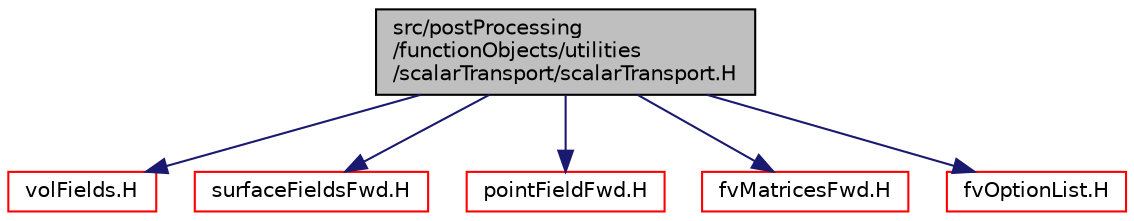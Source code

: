 digraph "src/postProcessing/functionObjects/utilities/scalarTransport/scalarTransport.H"
{
  bgcolor="transparent";
  edge [fontname="Helvetica",fontsize="10",labelfontname="Helvetica",labelfontsize="10"];
  node [fontname="Helvetica",fontsize="10",shape=record];
  Node1 [label="src/postProcessing\l/functionObjects/utilities\l/scalarTransport/scalarTransport.H",height=0.2,width=0.4,color="black", fillcolor="grey75", style="filled", fontcolor="black"];
  Node1 -> Node2 [color="midnightblue",fontsize="10",style="solid",fontname="Helvetica"];
  Node2 [label="volFields.H",height=0.2,width=0.4,color="red",URL="$a05609.html"];
  Node1 -> Node3 [color="midnightblue",fontsize="10",style="solid",fontname="Helvetica"];
  Node3 [label="surfaceFieldsFwd.H",height=0.2,width=0.4,color="red",URL="$a05605.html"];
  Node1 -> Node4 [color="midnightblue",fontsize="10",style="solid",fontname="Helvetica"];
  Node4 [label="pointFieldFwd.H",height=0.2,width=0.4,color="red",URL="$a08776.html"];
  Node1 -> Node5 [color="midnightblue",fontsize="10",style="solid",fontname="Helvetica"];
  Node5 [label="fvMatricesFwd.H",height=0.2,width=0.4,color="red",URL="$a05785.html",tooltip="Forward declarations of fvMatrix specializations. "];
  Node1 -> Node6 [color="midnightblue",fontsize="10",style="solid",fontname="Helvetica"];
  Node6 [label="fvOptionList.H",height=0.2,width=0.4,color="red",URL="$a05058.html"];
}
